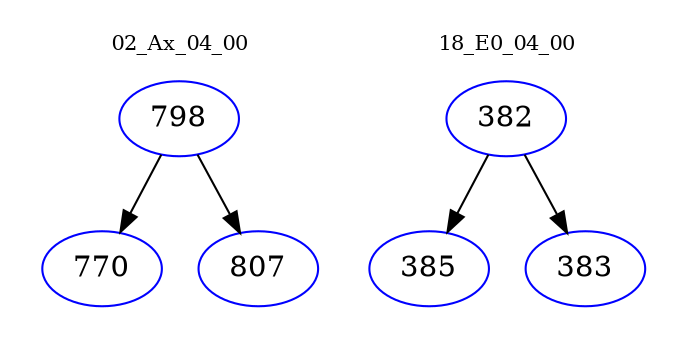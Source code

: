 digraph{
subgraph cluster_0 {
color = white
label = "02_Ax_04_00";
fontsize=10;
T0_798 [label="798", color="blue"]
T0_798 -> T0_770 [color="black"]
T0_770 [label="770", color="blue"]
T0_798 -> T0_807 [color="black"]
T0_807 [label="807", color="blue"]
}
subgraph cluster_1 {
color = white
label = "18_E0_04_00";
fontsize=10;
T1_382 [label="382", color="blue"]
T1_382 -> T1_385 [color="black"]
T1_385 [label="385", color="blue"]
T1_382 -> T1_383 [color="black"]
T1_383 [label="383", color="blue"]
}
}
